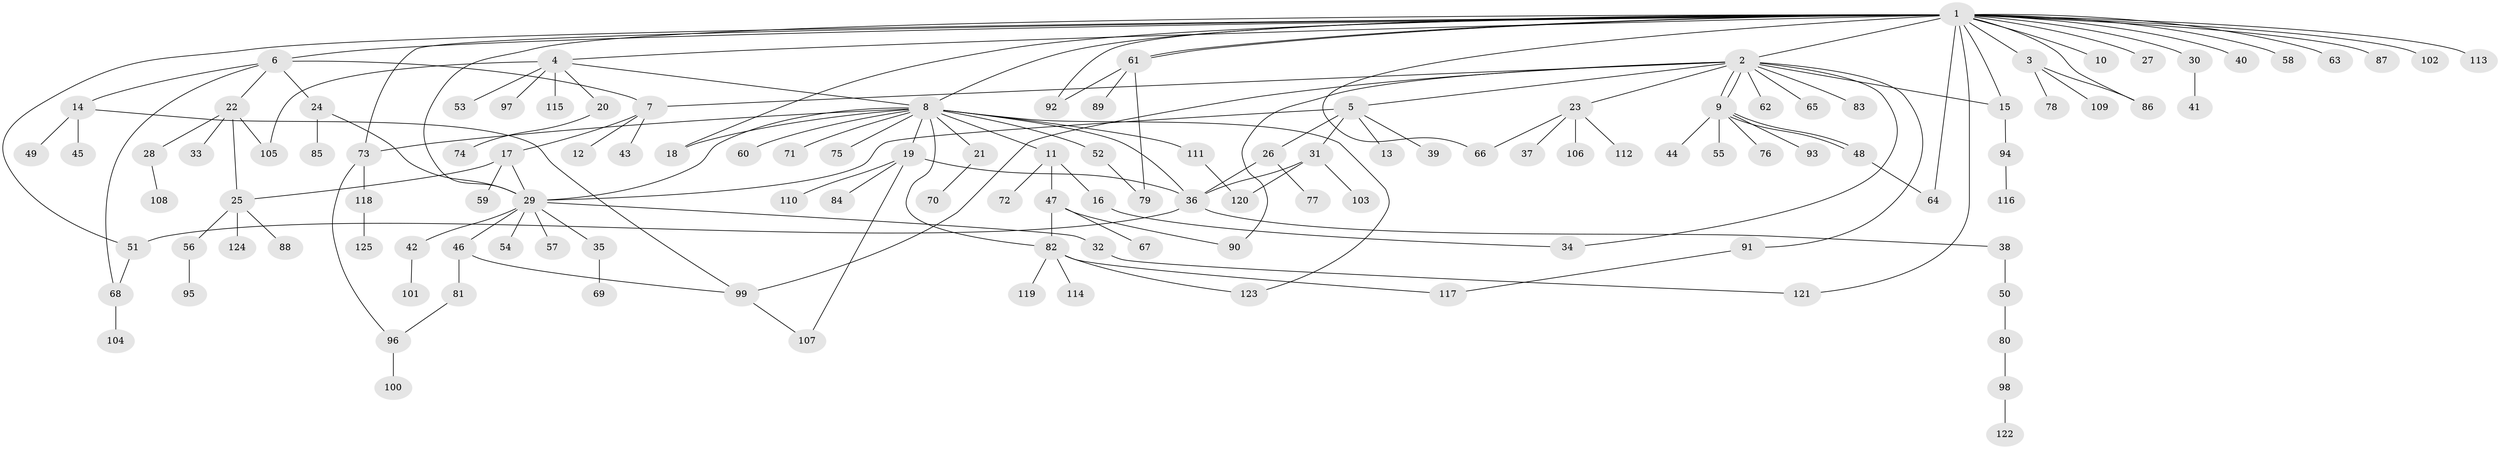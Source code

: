 // Generated by graph-tools (version 1.1) at 2025/35/03/09/25 02:35:39]
// undirected, 125 vertices, 159 edges
graph export_dot {
graph [start="1"]
  node [color=gray90,style=filled];
  1;
  2;
  3;
  4;
  5;
  6;
  7;
  8;
  9;
  10;
  11;
  12;
  13;
  14;
  15;
  16;
  17;
  18;
  19;
  20;
  21;
  22;
  23;
  24;
  25;
  26;
  27;
  28;
  29;
  30;
  31;
  32;
  33;
  34;
  35;
  36;
  37;
  38;
  39;
  40;
  41;
  42;
  43;
  44;
  45;
  46;
  47;
  48;
  49;
  50;
  51;
  52;
  53;
  54;
  55;
  56;
  57;
  58;
  59;
  60;
  61;
  62;
  63;
  64;
  65;
  66;
  67;
  68;
  69;
  70;
  71;
  72;
  73;
  74;
  75;
  76;
  77;
  78;
  79;
  80;
  81;
  82;
  83;
  84;
  85;
  86;
  87;
  88;
  89;
  90;
  91;
  92;
  93;
  94;
  95;
  96;
  97;
  98;
  99;
  100;
  101;
  102;
  103;
  104;
  105;
  106;
  107;
  108;
  109;
  110;
  111;
  112;
  113;
  114;
  115;
  116;
  117;
  118;
  119;
  120;
  121;
  122;
  123;
  124;
  125;
  1 -- 2;
  1 -- 3;
  1 -- 4;
  1 -- 6;
  1 -- 8;
  1 -- 10;
  1 -- 15;
  1 -- 18;
  1 -- 27;
  1 -- 29;
  1 -- 30;
  1 -- 40;
  1 -- 51;
  1 -- 58;
  1 -- 61;
  1 -- 61;
  1 -- 63;
  1 -- 64;
  1 -- 66;
  1 -- 73;
  1 -- 86;
  1 -- 87;
  1 -- 92;
  1 -- 102;
  1 -- 113;
  1 -- 121;
  2 -- 5;
  2 -- 7;
  2 -- 9;
  2 -- 9;
  2 -- 15;
  2 -- 23;
  2 -- 34;
  2 -- 62;
  2 -- 65;
  2 -- 83;
  2 -- 90;
  2 -- 91;
  2 -- 99;
  3 -- 78;
  3 -- 86;
  3 -- 109;
  4 -- 8;
  4 -- 20;
  4 -- 53;
  4 -- 97;
  4 -- 105;
  4 -- 115;
  5 -- 13;
  5 -- 26;
  5 -- 29;
  5 -- 31;
  5 -- 39;
  6 -- 7;
  6 -- 14;
  6 -- 22;
  6 -- 24;
  6 -- 68;
  7 -- 12;
  7 -- 17;
  7 -- 43;
  8 -- 11;
  8 -- 18;
  8 -- 19;
  8 -- 21;
  8 -- 29;
  8 -- 36;
  8 -- 52;
  8 -- 60;
  8 -- 71;
  8 -- 73;
  8 -- 75;
  8 -- 82;
  8 -- 111;
  8 -- 123;
  9 -- 44;
  9 -- 48;
  9 -- 48;
  9 -- 55;
  9 -- 76;
  9 -- 93;
  11 -- 16;
  11 -- 47;
  11 -- 72;
  14 -- 45;
  14 -- 49;
  14 -- 99;
  15 -- 94;
  16 -- 34;
  17 -- 25;
  17 -- 29;
  17 -- 59;
  19 -- 36;
  19 -- 84;
  19 -- 107;
  19 -- 110;
  20 -- 74;
  21 -- 70;
  22 -- 25;
  22 -- 28;
  22 -- 33;
  22 -- 105;
  23 -- 37;
  23 -- 66;
  23 -- 106;
  23 -- 112;
  24 -- 29;
  24 -- 85;
  25 -- 56;
  25 -- 88;
  25 -- 124;
  26 -- 36;
  26 -- 77;
  28 -- 108;
  29 -- 32;
  29 -- 35;
  29 -- 42;
  29 -- 46;
  29 -- 54;
  29 -- 57;
  30 -- 41;
  31 -- 36;
  31 -- 103;
  31 -- 120;
  32 -- 121;
  35 -- 69;
  36 -- 38;
  36 -- 51;
  38 -- 50;
  42 -- 101;
  46 -- 81;
  46 -- 99;
  47 -- 67;
  47 -- 82;
  47 -- 90;
  48 -- 64;
  50 -- 80;
  51 -- 68;
  52 -- 79;
  56 -- 95;
  61 -- 79;
  61 -- 89;
  61 -- 92;
  68 -- 104;
  73 -- 96;
  73 -- 118;
  80 -- 98;
  81 -- 96;
  82 -- 114;
  82 -- 117;
  82 -- 119;
  82 -- 123;
  91 -- 117;
  94 -- 116;
  96 -- 100;
  98 -- 122;
  99 -- 107;
  111 -- 120;
  118 -- 125;
}
